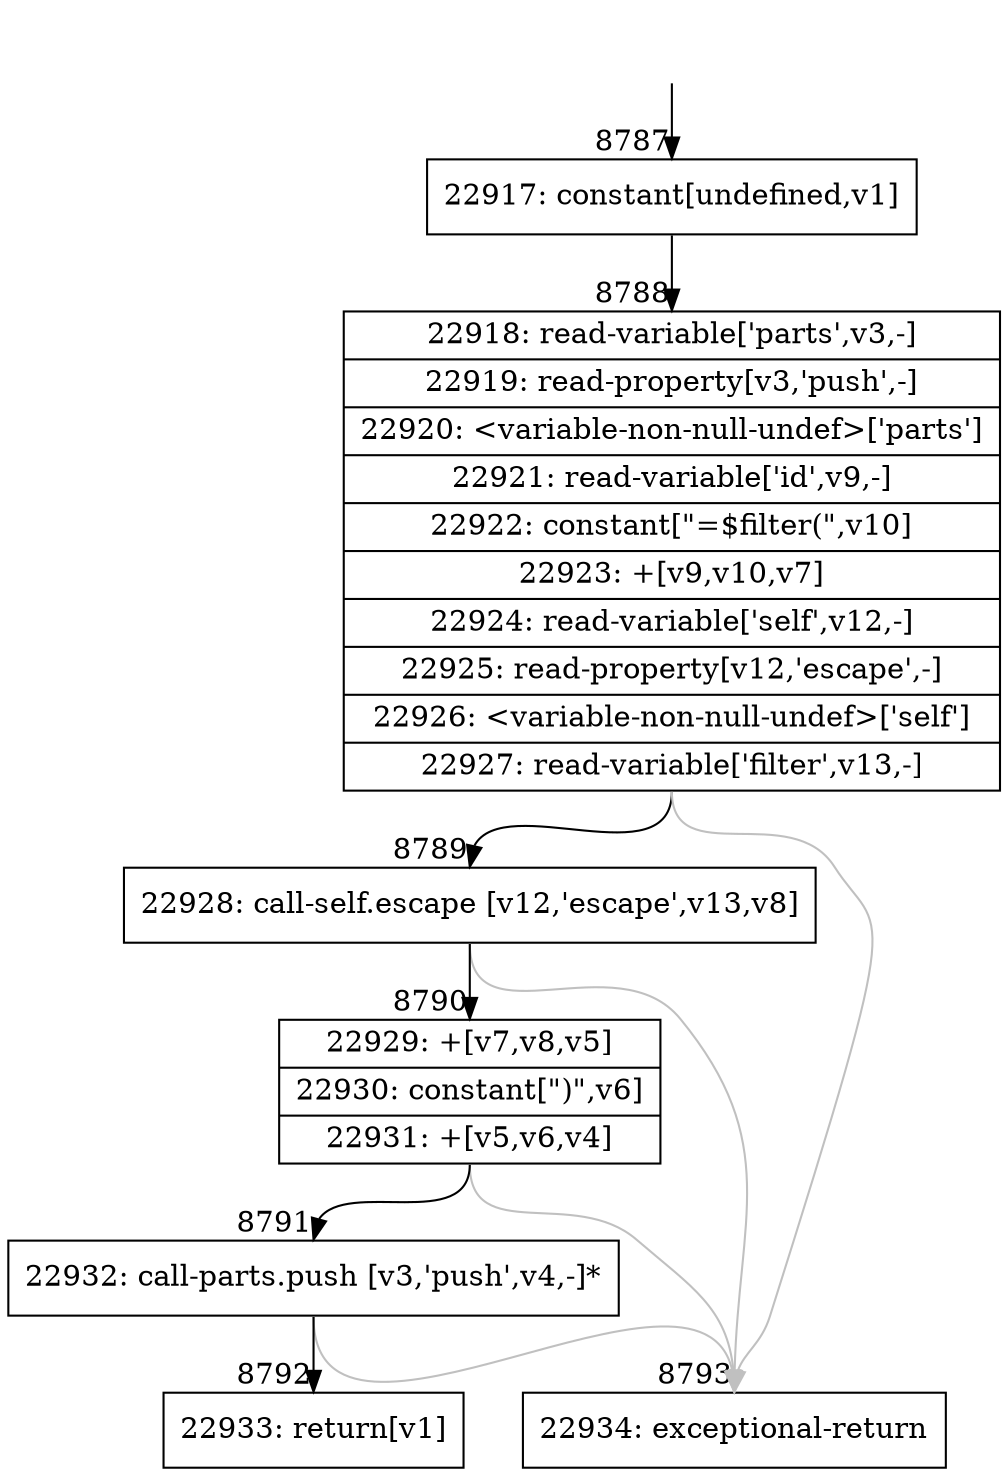 digraph {
rankdir="TD"
BB_entry644[shape=none,label=""];
BB_entry644 -> BB8787 [tailport=s, headport=n, headlabel="    8787"]
BB8787 [shape=record label="{22917: constant[undefined,v1]}" ] 
BB8787 -> BB8788 [tailport=s, headport=n, headlabel="      8788"]
BB8788 [shape=record label="{22918: read-variable['parts',v3,-]|22919: read-property[v3,'push',-]|22920: \<variable-non-null-undef\>['parts']|22921: read-variable['id',v9,-]|22922: constant[\"=$filter(\",v10]|22923: +[v9,v10,v7]|22924: read-variable['self',v12,-]|22925: read-property[v12,'escape',-]|22926: \<variable-non-null-undef\>['self']|22927: read-variable['filter',v13,-]}" ] 
BB8788 -> BB8789 [tailport=s, headport=n, headlabel="      8789"]
BB8788 -> BB8793 [tailport=s, headport=n, color=gray, headlabel="      8793"]
BB8789 [shape=record label="{22928: call-self.escape [v12,'escape',v13,v8]}" ] 
BB8789 -> BB8790 [tailport=s, headport=n, headlabel="      8790"]
BB8789 -> BB8793 [tailport=s, headport=n, color=gray]
BB8790 [shape=record label="{22929: +[v7,v8,v5]|22930: constant[\")\",v6]|22931: +[v5,v6,v4]}" ] 
BB8790 -> BB8791 [tailport=s, headport=n, headlabel="      8791"]
BB8790 -> BB8793 [tailport=s, headport=n, color=gray]
BB8791 [shape=record label="{22932: call-parts.push [v3,'push',v4,-]*}" ] 
BB8791 -> BB8792 [tailport=s, headport=n, headlabel="      8792"]
BB8791 -> BB8793 [tailport=s, headport=n, color=gray]
BB8792 [shape=record label="{22933: return[v1]}" ] 
BB8793 [shape=record label="{22934: exceptional-return}" ] 
//#$~ 13197
}
